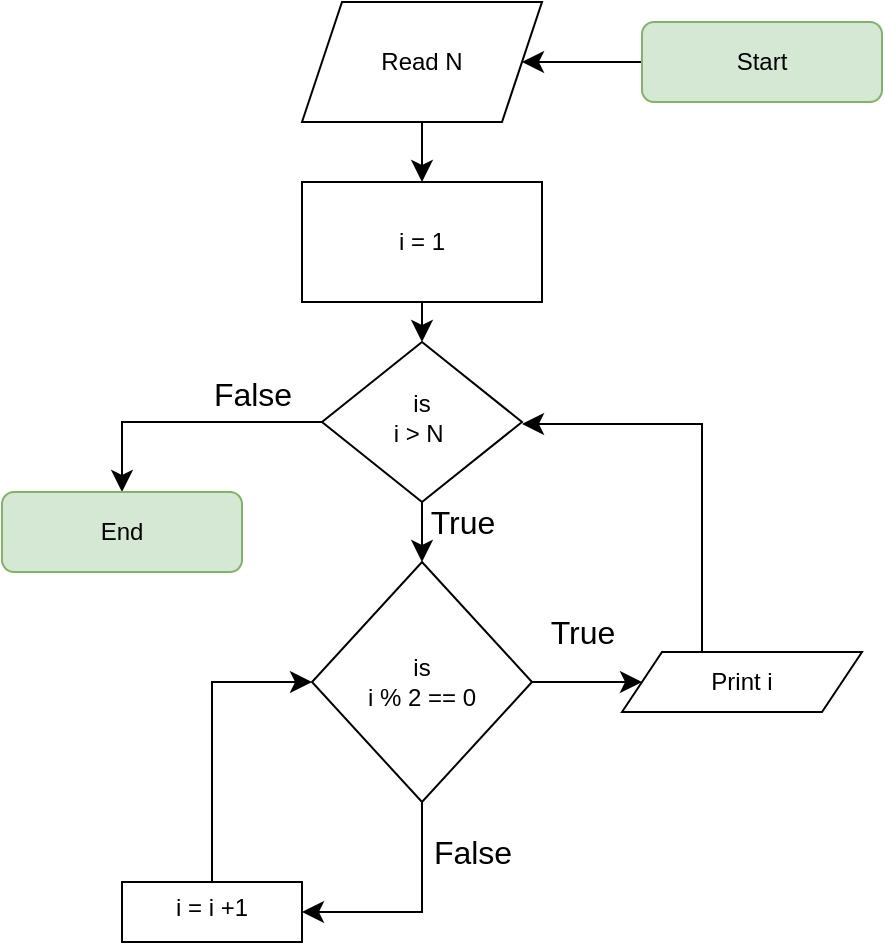 <mxfile version="24.7.16">
  <diagram id="C5RBs43oDa-KdzZeNtuy" name="Page-1">
    <mxGraphModel dx="790" dy="471" grid="1" gridSize="10" guides="1" tooltips="1" connect="1" arrows="1" fold="1" page="1" pageScale="1" pageWidth="827" pageHeight="1169" math="0" shadow="0">
      <root>
        <mxCell id="WIyWlLk6GJQsqaUBKTNV-0" />
        <mxCell id="WIyWlLk6GJQsqaUBKTNV-1" parent="WIyWlLk6GJQsqaUBKTNV-0" />
        <mxCell id="oFoFfGU5__sFehaqfYq7-1" value="" style="edgeStyle=none;curved=1;rounded=0;orthogonalLoop=1;jettySize=auto;html=1;fontSize=12;startSize=8;endSize=8;" edge="1" parent="WIyWlLk6GJQsqaUBKTNV-1" source="WIyWlLk6GJQsqaUBKTNV-3" target="oFoFfGU5__sFehaqfYq7-0">
          <mxGeometry relative="1" as="geometry" />
        </mxCell>
        <mxCell id="WIyWlLk6GJQsqaUBKTNV-3" value="Start" style="rounded=1;whiteSpace=wrap;html=1;fontSize=12;glass=0;strokeWidth=1;shadow=0;fillColor=#d5e8d4;strokeColor=#82b366;" parent="WIyWlLk6GJQsqaUBKTNV-1" vertex="1">
          <mxGeometry x="330" y="170" width="120" height="40" as="geometry" />
        </mxCell>
        <mxCell id="oFoFfGU5__sFehaqfYq7-18" value="" style="edgeStyle=none;curved=1;rounded=0;orthogonalLoop=1;jettySize=auto;html=1;fontSize=12;startSize=8;endSize=8;" edge="1" parent="WIyWlLk6GJQsqaUBKTNV-1" source="WIyWlLk6GJQsqaUBKTNV-6" target="oFoFfGU5__sFehaqfYq7-17">
          <mxGeometry relative="1" as="geometry" />
        </mxCell>
        <mxCell id="oFoFfGU5__sFehaqfYq7-30" style="edgeStyle=orthogonalEdgeStyle;rounded=0;orthogonalLoop=1;jettySize=auto;html=1;entryX=0.5;entryY=0;entryDx=0;entryDy=0;fontSize=12;startSize=8;endSize=8;" edge="1" parent="WIyWlLk6GJQsqaUBKTNV-1" source="WIyWlLk6GJQsqaUBKTNV-6" target="WIyWlLk6GJQsqaUBKTNV-11">
          <mxGeometry relative="1" as="geometry" />
        </mxCell>
        <mxCell id="WIyWlLk6GJQsqaUBKTNV-6" value="is&lt;div&gt;i &amp;gt; N&amp;nbsp;&lt;/div&gt;" style="rhombus;whiteSpace=wrap;html=1;shadow=0;fontFamily=Helvetica;fontSize=12;align=center;strokeWidth=1;spacing=6;spacingTop=-4;" parent="WIyWlLk6GJQsqaUBKTNV-1" vertex="1">
          <mxGeometry x="170" y="330" width="100" height="80" as="geometry" />
        </mxCell>
        <mxCell id="WIyWlLk6GJQsqaUBKTNV-11" value="End" style="rounded=1;whiteSpace=wrap;html=1;fontSize=12;glass=0;strokeWidth=1;shadow=0;fillColor=#d5e8d4;strokeColor=#82b366;" parent="WIyWlLk6GJQsqaUBKTNV-1" vertex="1">
          <mxGeometry x="10" y="405" width="120" height="40" as="geometry" />
        </mxCell>
        <mxCell id="oFoFfGU5__sFehaqfYq7-6" value="" style="edgeStyle=none;curved=1;rounded=0;orthogonalLoop=1;jettySize=auto;html=1;fontSize=12;startSize=8;endSize=8;" edge="1" parent="WIyWlLk6GJQsqaUBKTNV-1" source="oFoFfGU5__sFehaqfYq7-0" target="oFoFfGU5__sFehaqfYq7-5">
          <mxGeometry relative="1" as="geometry" />
        </mxCell>
        <mxCell id="oFoFfGU5__sFehaqfYq7-0" value="Read N" style="shape=parallelogram;perimeter=parallelogramPerimeter;whiteSpace=wrap;html=1;fixedSize=1;" vertex="1" parent="WIyWlLk6GJQsqaUBKTNV-1">
          <mxGeometry x="160" y="160" width="120" height="60" as="geometry" />
        </mxCell>
        <mxCell id="oFoFfGU5__sFehaqfYq7-29" style="edgeStyle=none;curved=1;rounded=0;orthogonalLoop=1;jettySize=auto;html=1;entryX=0.5;entryY=0;entryDx=0;entryDy=0;fontSize=12;startSize=8;endSize=8;" edge="1" parent="WIyWlLk6GJQsqaUBKTNV-1" source="oFoFfGU5__sFehaqfYq7-5" target="WIyWlLk6GJQsqaUBKTNV-6">
          <mxGeometry relative="1" as="geometry" />
        </mxCell>
        <mxCell id="oFoFfGU5__sFehaqfYq7-5" value="i = 1" style="whiteSpace=wrap;html=1;" vertex="1" parent="WIyWlLk6GJQsqaUBKTNV-1">
          <mxGeometry x="160" y="250" width="120" height="60" as="geometry" />
        </mxCell>
        <mxCell id="oFoFfGU5__sFehaqfYq7-9" value="False" style="text;html=1;align=center;verticalAlign=middle;resizable=0;points=[];autosize=1;strokeColor=none;fillColor=none;fontSize=16;" vertex="1" parent="WIyWlLk6GJQsqaUBKTNV-1">
          <mxGeometry x="105" y="341" width="60" height="30" as="geometry" />
        </mxCell>
        <mxCell id="oFoFfGU5__sFehaqfYq7-22" style="edgeStyle=orthogonalEdgeStyle;rounded=0;orthogonalLoop=1;jettySize=auto;html=1;entryX=0;entryY=0.5;entryDx=0;entryDy=0;fontSize=12;startSize=8;endSize=8;exitX=0.5;exitY=0;exitDx=0;exitDy=0;" edge="1" parent="WIyWlLk6GJQsqaUBKTNV-1" source="oFoFfGU5__sFehaqfYq7-10" target="oFoFfGU5__sFehaqfYq7-17">
          <mxGeometry relative="1" as="geometry">
            <mxPoint x="110" y="600" as="sourcePoint" />
            <mxPoint x="120" y="490.0" as="targetPoint" />
            <Array as="points">
              <mxPoint x="115" y="500" />
            </Array>
          </mxGeometry>
        </mxCell>
        <mxCell id="oFoFfGU5__sFehaqfYq7-10" value="i = i +1" style="whiteSpace=wrap;html=1;shadow=0;strokeWidth=1;spacing=6;spacingTop=-4;" vertex="1" parent="WIyWlLk6GJQsqaUBKTNV-1">
          <mxGeometry x="70" y="600" width="90" height="30" as="geometry" />
        </mxCell>
        <mxCell id="oFoFfGU5__sFehaqfYq7-12" value="True" style="text;html=1;align=center;verticalAlign=middle;resizable=0;points=[];autosize=1;strokeColor=none;fillColor=none;fontSize=16;" vertex="1" parent="WIyWlLk6GJQsqaUBKTNV-1">
          <mxGeometry x="210" y="405" width="60" height="30" as="geometry" />
        </mxCell>
        <mxCell id="oFoFfGU5__sFehaqfYq7-20" style="edgeStyle=orthogonalEdgeStyle;rounded=0;orthogonalLoop=1;jettySize=auto;html=1;entryX=1;entryY=0.5;entryDx=0;entryDy=0;fontSize=12;startSize=8;endSize=8;exitX=0.5;exitY=1;exitDx=0;exitDy=0;" edge="1" parent="WIyWlLk6GJQsqaUBKTNV-1" source="oFoFfGU5__sFehaqfYq7-17" target="oFoFfGU5__sFehaqfYq7-10">
          <mxGeometry relative="1" as="geometry">
            <Array as="points">
              <mxPoint x="220" y="615" />
            </Array>
          </mxGeometry>
        </mxCell>
        <mxCell id="oFoFfGU5__sFehaqfYq7-24" style="edgeStyle=orthogonalEdgeStyle;rounded=0;orthogonalLoop=1;jettySize=auto;html=1;entryX=0;entryY=0.5;entryDx=0;entryDy=0;fontSize=12;startSize=8;endSize=8;exitX=1;exitY=0.5;exitDx=0;exitDy=0;" edge="1" parent="WIyWlLk6GJQsqaUBKTNV-1" source="oFoFfGU5__sFehaqfYq7-17" target="oFoFfGU5__sFehaqfYq7-23">
          <mxGeometry relative="1" as="geometry">
            <mxPoint x="467.5" y="634.0" as="sourcePoint" />
          </mxGeometry>
        </mxCell>
        <mxCell id="oFoFfGU5__sFehaqfYq7-17" value="&lt;div&gt;is&lt;/div&gt;i % 2 == 0" style="rhombus;whiteSpace=wrap;html=1;" vertex="1" parent="WIyWlLk6GJQsqaUBKTNV-1">
          <mxGeometry x="165" y="440" width="110" height="120" as="geometry" />
        </mxCell>
        <mxCell id="oFoFfGU5__sFehaqfYq7-21" value="False" style="text;html=1;align=center;verticalAlign=middle;resizable=0;points=[];autosize=1;strokeColor=none;fillColor=none;fontSize=16;" vertex="1" parent="WIyWlLk6GJQsqaUBKTNV-1">
          <mxGeometry x="215" y="570" width="60" height="30" as="geometry" />
        </mxCell>
        <mxCell id="oFoFfGU5__sFehaqfYq7-27" value="" style="edgeStyle=orthogonalEdgeStyle;rounded=0;orthogonalLoop=1;jettySize=auto;html=1;fontSize=12;startSize=8;endSize=8;entryX=1;entryY=1;entryDx=0;entryDy=0;" edge="1" parent="WIyWlLk6GJQsqaUBKTNV-1">
          <mxGeometry relative="1" as="geometry">
            <mxPoint x="360" y="480" as="sourcePoint" />
            <mxPoint x="270" y="370.97" as="targetPoint" />
            <Array as="points">
              <mxPoint x="360" y="486" />
              <mxPoint x="360" y="371" />
            </Array>
          </mxGeometry>
        </mxCell>
        <mxCell id="oFoFfGU5__sFehaqfYq7-23" value="Print i" style="shape=parallelogram;perimeter=parallelogramPerimeter;whiteSpace=wrap;html=1;fixedSize=1;" vertex="1" parent="WIyWlLk6GJQsqaUBKTNV-1">
          <mxGeometry x="320" y="485" width="120" height="30" as="geometry" />
        </mxCell>
        <mxCell id="oFoFfGU5__sFehaqfYq7-25" value="True" style="text;html=1;align=center;verticalAlign=middle;resizable=0;points=[];autosize=1;strokeColor=none;fillColor=none;fontSize=16;" vertex="1" parent="WIyWlLk6GJQsqaUBKTNV-1">
          <mxGeometry x="270" y="460" width="60" height="30" as="geometry" />
        </mxCell>
      </root>
    </mxGraphModel>
  </diagram>
</mxfile>
